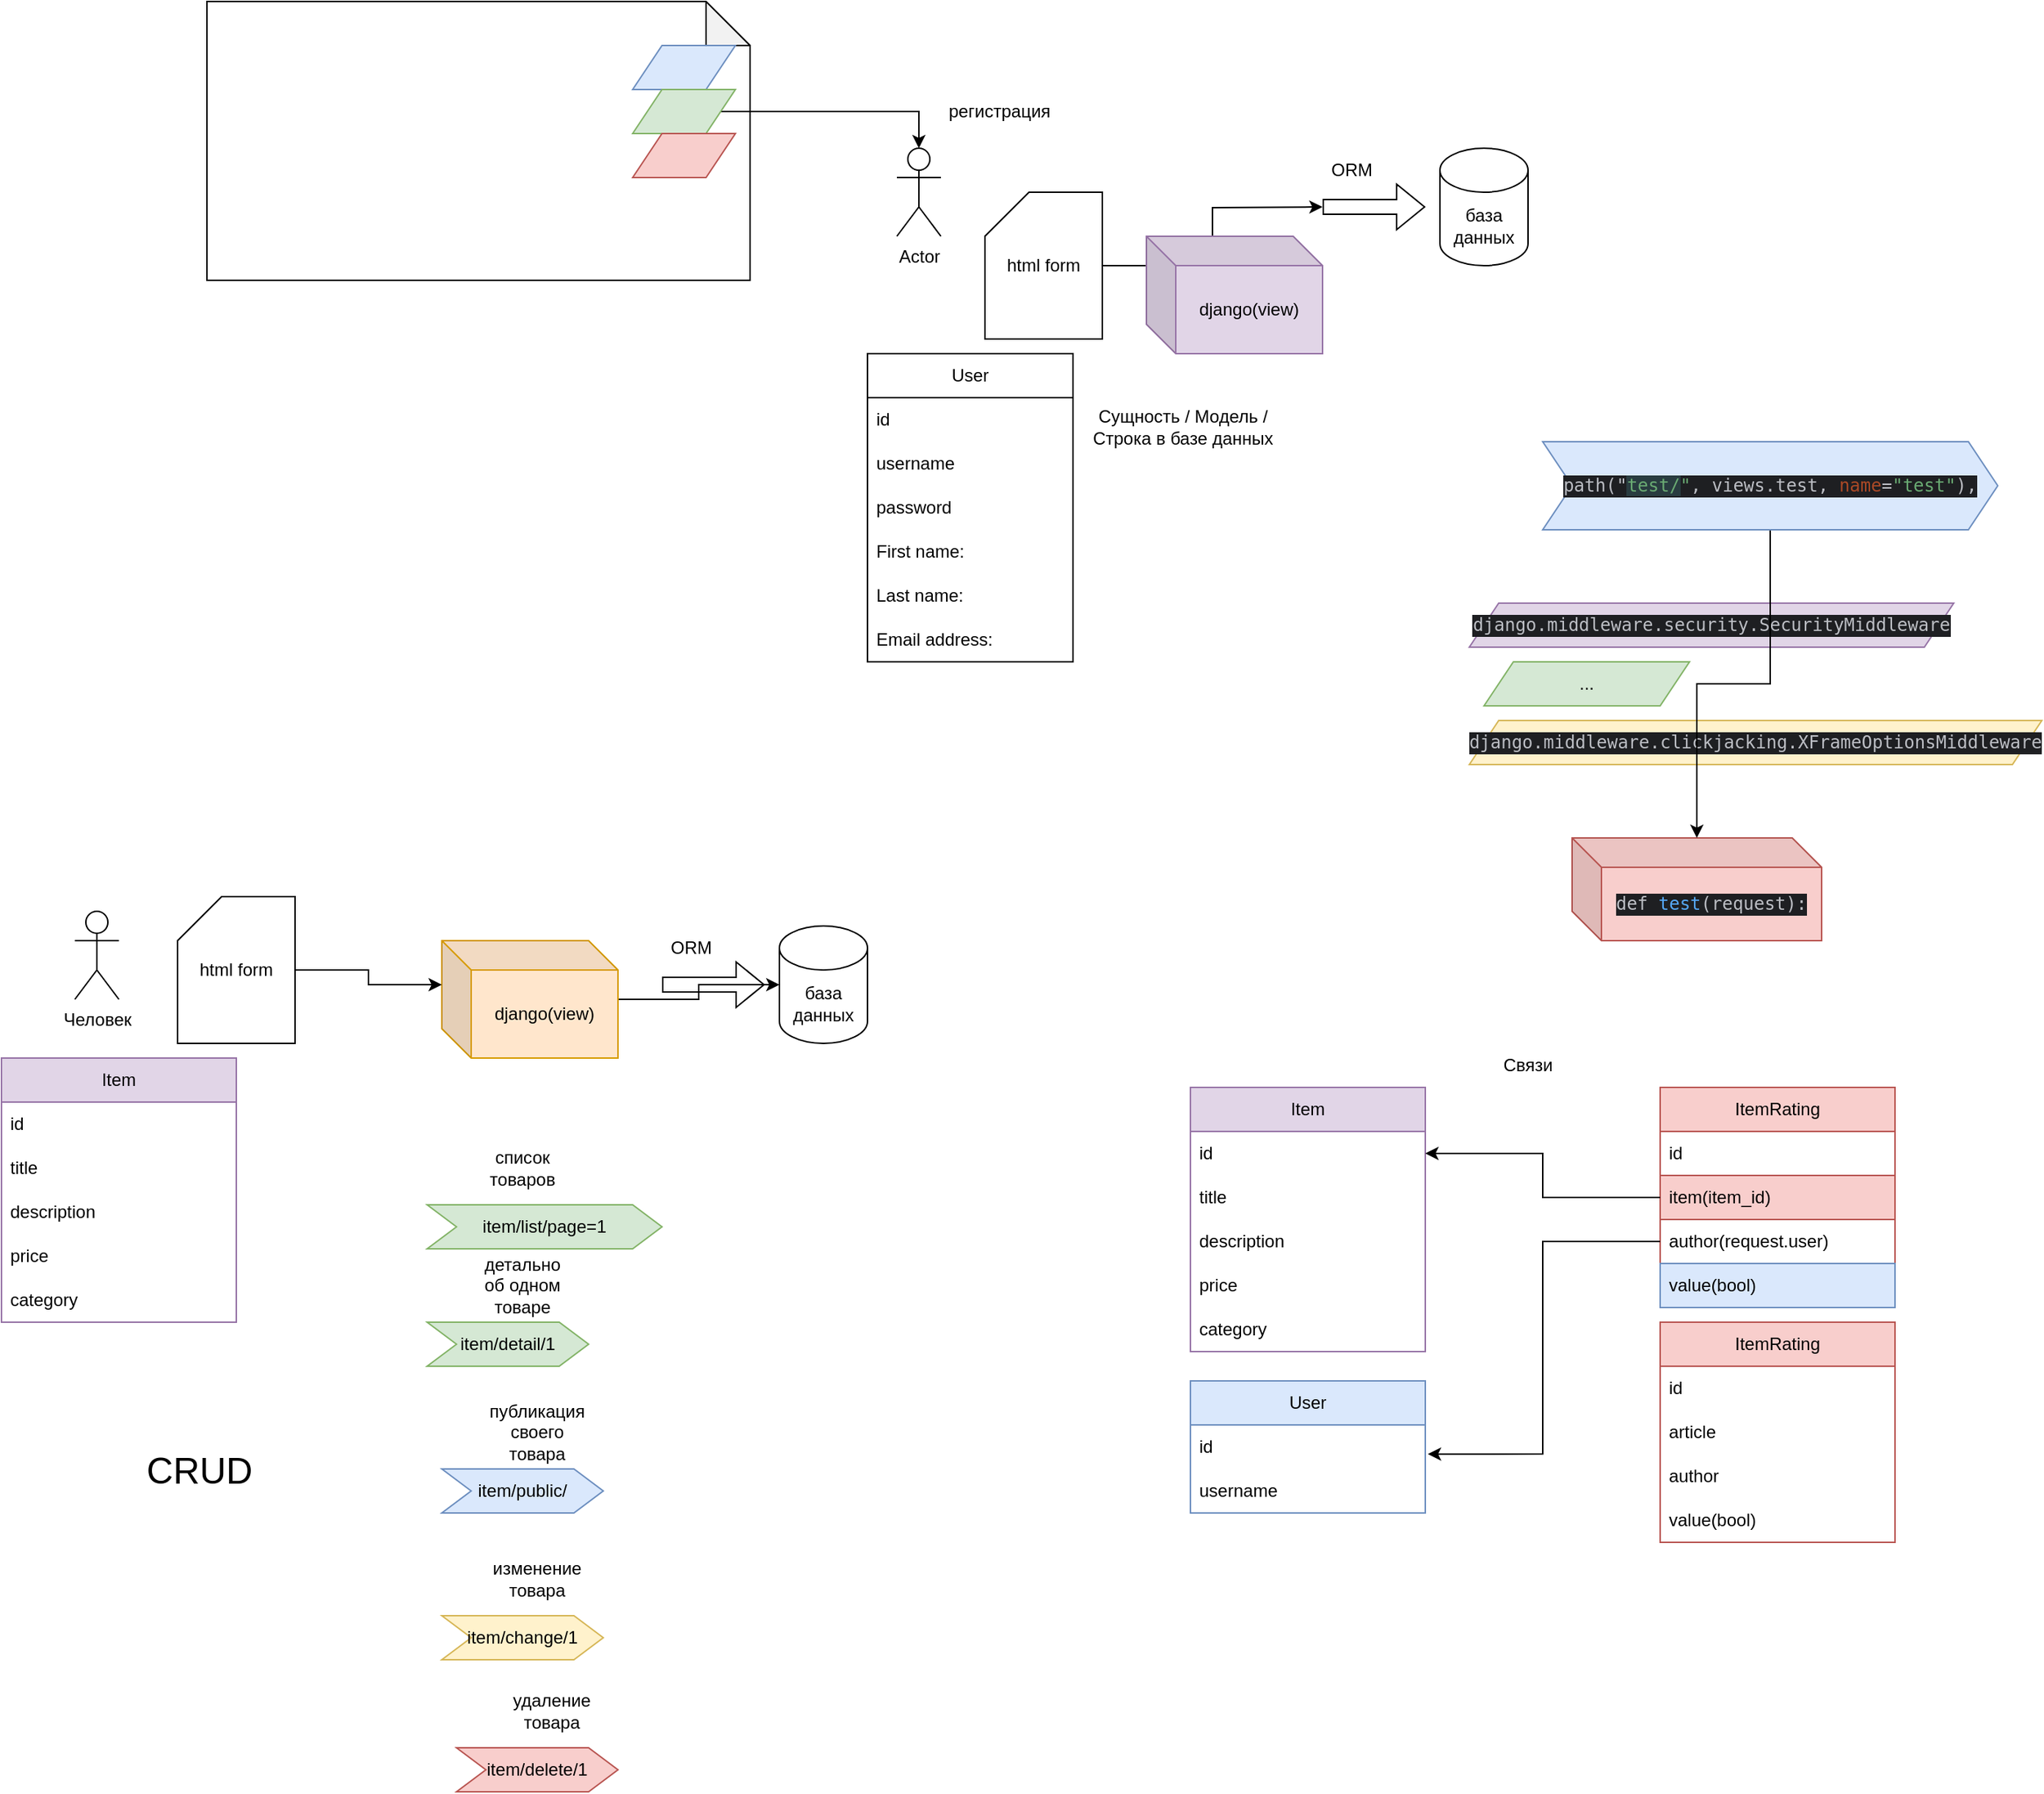 <mxfile version="22.1.18" type="device">
  <diagram name="Page-1" id="q2rL_VKyclA_JpW7a91s">
    <mxGraphModel dx="549" dy="308" grid="1" gridSize="10" guides="1" tooltips="1" connect="1" arrows="1" fold="1" page="1" pageScale="1" pageWidth="850" pageHeight="1100" math="0" shadow="0">
      <root>
        <mxCell id="0" />
        <mxCell id="1" parent="0" />
        <mxCell id="6tnuCzHY1u2nvvSiSaDE-1" value="" style="shape=note;whiteSpace=wrap;html=1;backgroundOutline=1;darkOpacity=0.05;" parent="1" vertex="1">
          <mxGeometry x="210" y="140" width="370" height="190" as="geometry" />
        </mxCell>
        <mxCell id="6tnuCzHY1u2nvvSiSaDE-2" value="" style="shape=parallelogram;perimeter=parallelogramPerimeter;whiteSpace=wrap;html=1;fixedSize=1;fillColor=#dae8fc;strokeColor=#6c8ebf;" parent="1" vertex="1">
          <mxGeometry x="500" y="170" width="70" height="30" as="geometry" />
        </mxCell>
        <mxCell id="6tnuCzHY1u2nvvSiSaDE-6" style="edgeStyle=orthogonalEdgeStyle;rounded=0;orthogonalLoop=1;jettySize=auto;html=1;" parent="1" source="6tnuCzHY1u2nvvSiSaDE-3" target="6tnuCzHY1u2nvvSiSaDE-5" edge="1">
          <mxGeometry relative="1" as="geometry" />
        </mxCell>
        <mxCell id="6tnuCzHY1u2nvvSiSaDE-3" value="" style="shape=parallelogram;perimeter=parallelogramPerimeter;whiteSpace=wrap;html=1;fixedSize=1;fillColor=#d5e8d4;strokeColor=#82b366;" parent="1" vertex="1">
          <mxGeometry x="500" y="200" width="70" height="30" as="geometry" />
        </mxCell>
        <mxCell id="6tnuCzHY1u2nvvSiSaDE-4" value="" style="shape=parallelogram;perimeter=parallelogramPerimeter;whiteSpace=wrap;html=1;fixedSize=1;fillColor=#f8cecc;strokeColor=#b85450;" parent="1" vertex="1">
          <mxGeometry x="500" y="230" width="70" height="30" as="geometry" />
        </mxCell>
        <mxCell id="6tnuCzHY1u2nvvSiSaDE-5" value="Actor" style="shape=umlActor;verticalLabelPosition=bottom;verticalAlign=top;html=1;outlineConnect=0;" parent="1" vertex="1">
          <mxGeometry x="680" y="240" width="30" height="60" as="geometry" />
        </mxCell>
        <mxCell id="6tnuCzHY1u2nvvSiSaDE-7" value="регистрация" style="text;html=1;strokeColor=none;fillColor=none;align=center;verticalAlign=middle;whiteSpace=wrap;rounded=0;" parent="1" vertex="1">
          <mxGeometry x="700" y="200" width="100" height="30" as="geometry" />
        </mxCell>
        <mxCell id="6tnuCzHY1u2nvvSiSaDE-8" value="база данных" style="shape=cylinder3;whiteSpace=wrap;html=1;boundedLbl=1;backgroundOutline=1;size=15;" parent="1" vertex="1">
          <mxGeometry x="1050" y="240" width="60" height="80" as="geometry" />
        </mxCell>
        <mxCell id="6tnuCzHY1u2nvvSiSaDE-9" value="" style="shape=flexArrow;endArrow=classic;html=1;rounded=0;" parent="1" edge="1">
          <mxGeometry width="50" height="50" relative="1" as="geometry">
            <mxPoint x="970" y="280" as="sourcePoint" />
            <mxPoint x="1040" y="280" as="targetPoint" />
          </mxGeometry>
        </mxCell>
        <mxCell id="6tnuCzHY1u2nvvSiSaDE-10" value="ORM" style="text;html=1;strokeColor=none;fillColor=none;align=center;verticalAlign=middle;whiteSpace=wrap;rounded=0;" parent="1" vertex="1">
          <mxGeometry x="960" y="240" width="60" height="30" as="geometry" />
        </mxCell>
        <mxCell id="6tnuCzHY1u2nvvSiSaDE-21" style="edgeStyle=orthogonalEdgeStyle;rounded=0;orthogonalLoop=1;jettySize=auto;html=1;" parent="1" source="6tnuCzHY1u2nvvSiSaDE-11" edge="1">
          <mxGeometry relative="1" as="geometry">
            <mxPoint x="970" y="280" as="targetPoint" />
          </mxGeometry>
        </mxCell>
        <mxCell id="6tnuCzHY1u2nvvSiSaDE-11" value="html form" style="shape=card;whiteSpace=wrap;html=1;" parent="1" vertex="1">
          <mxGeometry x="740" y="270" width="80" height="100" as="geometry" />
        </mxCell>
        <mxCell id="6tnuCzHY1u2nvvSiSaDE-12" value="User" style="swimlane;fontStyle=0;childLayout=stackLayout;horizontal=1;startSize=30;horizontalStack=0;resizeParent=1;resizeParentMax=0;resizeLast=0;collapsible=1;marginBottom=0;whiteSpace=wrap;html=1;" parent="1" vertex="1">
          <mxGeometry x="660" y="380" width="140" height="210" as="geometry" />
        </mxCell>
        <mxCell id="6tnuCzHY1u2nvvSiSaDE-13" value="id" style="text;strokeColor=none;fillColor=none;align=left;verticalAlign=middle;spacingLeft=4;spacingRight=4;overflow=hidden;points=[[0,0.5],[1,0.5]];portConstraint=eastwest;rotatable=0;whiteSpace=wrap;html=1;" parent="6tnuCzHY1u2nvvSiSaDE-12" vertex="1">
          <mxGeometry y="30" width="140" height="30" as="geometry" />
        </mxCell>
        <mxCell id="6tnuCzHY1u2nvvSiSaDE-14" value="username" style="text;strokeColor=none;fillColor=none;align=left;verticalAlign=middle;spacingLeft=4;spacingRight=4;overflow=hidden;points=[[0,0.5],[1,0.5]];portConstraint=eastwest;rotatable=0;whiteSpace=wrap;html=1;" parent="6tnuCzHY1u2nvvSiSaDE-12" vertex="1">
          <mxGeometry y="60" width="140" height="30" as="geometry" />
        </mxCell>
        <mxCell id="6tnuCzHY1u2nvvSiSaDE-15" value="password" style="text;strokeColor=none;fillColor=none;align=left;verticalAlign=middle;spacingLeft=4;spacingRight=4;overflow=hidden;points=[[0,0.5],[1,0.5]];portConstraint=eastwest;rotatable=0;whiteSpace=wrap;html=1;" parent="6tnuCzHY1u2nvvSiSaDE-12" vertex="1">
          <mxGeometry y="90" width="140" height="30" as="geometry" />
        </mxCell>
        <mxCell id="6tnuCzHY1u2nvvSiSaDE-17" value="First name:" style="text;strokeColor=none;fillColor=none;align=left;verticalAlign=middle;spacingLeft=4;spacingRight=4;overflow=hidden;points=[[0,0.5],[1,0.5]];portConstraint=eastwest;rotatable=0;whiteSpace=wrap;html=1;" parent="6tnuCzHY1u2nvvSiSaDE-12" vertex="1">
          <mxGeometry y="120" width="140" height="30" as="geometry" />
        </mxCell>
        <mxCell id="6tnuCzHY1u2nvvSiSaDE-18" value="Last name:" style="text;strokeColor=none;fillColor=none;align=left;verticalAlign=middle;spacingLeft=4;spacingRight=4;overflow=hidden;points=[[0,0.5],[1,0.5]];portConstraint=eastwest;rotatable=0;whiteSpace=wrap;html=1;" parent="6tnuCzHY1u2nvvSiSaDE-12" vertex="1">
          <mxGeometry y="150" width="140" height="30" as="geometry" />
        </mxCell>
        <mxCell id="6tnuCzHY1u2nvvSiSaDE-19" value="Email address:" style="text;strokeColor=none;fillColor=none;align=left;verticalAlign=middle;spacingLeft=4;spacingRight=4;overflow=hidden;points=[[0,0.5],[1,0.5]];portConstraint=eastwest;rotatable=0;whiteSpace=wrap;html=1;" parent="6tnuCzHY1u2nvvSiSaDE-12" vertex="1">
          <mxGeometry y="180" width="140" height="30" as="geometry" />
        </mxCell>
        <mxCell id="6tnuCzHY1u2nvvSiSaDE-20" value="Сущность / Модель / Строка в базе данных" style="text;html=1;strokeColor=none;fillColor=none;align=center;verticalAlign=middle;whiteSpace=wrap;rounded=0;" parent="1" vertex="1">
          <mxGeometry x="810" y="410" width="130" height="40" as="geometry" />
        </mxCell>
        <mxCell id="6tnuCzHY1u2nvvSiSaDE-22" value="django(view)" style="shape=cube;whiteSpace=wrap;html=1;boundedLbl=1;backgroundOutline=1;darkOpacity=0.05;darkOpacity2=0.1;fillColor=#e1d5e7;strokeColor=#9673a6;" parent="1" vertex="1">
          <mxGeometry x="850" y="300" width="120" height="80" as="geometry" />
        </mxCell>
        <mxCell id="6tnuCzHY1u2nvvSiSaDE-23" value="Человек" style="shape=umlActor;verticalLabelPosition=bottom;verticalAlign=top;html=1;outlineConnect=0;" parent="1" vertex="1">
          <mxGeometry x="120" y="760" width="30" height="60" as="geometry" />
        </mxCell>
        <mxCell id="6tnuCzHY1u2nvvSiSaDE-24" value="html form" style="shape=card;whiteSpace=wrap;html=1;" parent="1" vertex="1">
          <mxGeometry x="190" y="750" width="80" height="100" as="geometry" />
        </mxCell>
        <mxCell id="6tnuCzHY1u2nvvSiSaDE-25" value="Item" style="swimlane;fontStyle=0;childLayout=stackLayout;horizontal=1;startSize=30;horizontalStack=0;resizeParent=1;resizeParentMax=0;resizeLast=0;collapsible=1;marginBottom=0;whiteSpace=wrap;html=1;fillColor=#e1d5e7;strokeColor=#9673a6;" parent="1" vertex="1">
          <mxGeometry x="70" y="860" width="160" height="180" as="geometry" />
        </mxCell>
        <mxCell id="6tnuCzHY1u2nvvSiSaDE-26" value="id" style="text;strokeColor=none;fillColor=none;align=left;verticalAlign=middle;spacingLeft=4;spacingRight=4;overflow=hidden;points=[[0,0.5],[1,0.5]];portConstraint=eastwest;rotatable=0;whiteSpace=wrap;html=1;" parent="6tnuCzHY1u2nvvSiSaDE-25" vertex="1">
          <mxGeometry y="30" width="160" height="30" as="geometry" />
        </mxCell>
        <mxCell id="6tnuCzHY1u2nvvSiSaDE-27" value="title" style="text;strokeColor=none;fillColor=none;align=left;verticalAlign=middle;spacingLeft=4;spacingRight=4;overflow=hidden;points=[[0,0.5],[1,0.5]];portConstraint=eastwest;rotatable=0;whiteSpace=wrap;html=1;" parent="6tnuCzHY1u2nvvSiSaDE-25" vertex="1">
          <mxGeometry y="60" width="160" height="30" as="geometry" />
        </mxCell>
        <mxCell id="6tnuCzHY1u2nvvSiSaDE-28" value="description" style="text;strokeColor=none;fillColor=none;align=left;verticalAlign=middle;spacingLeft=4;spacingRight=4;overflow=hidden;points=[[0,0.5],[1,0.5]];portConstraint=eastwest;rotatable=0;whiteSpace=wrap;html=1;" parent="6tnuCzHY1u2nvvSiSaDE-25" vertex="1">
          <mxGeometry y="90" width="160" height="30" as="geometry" />
        </mxCell>
        <mxCell id="6tnuCzHY1u2nvvSiSaDE-29" value="price" style="text;strokeColor=none;fillColor=none;align=left;verticalAlign=middle;spacingLeft=4;spacingRight=4;overflow=hidden;points=[[0,0.5],[1,0.5]];portConstraint=eastwest;rotatable=0;whiteSpace=wrap;html=1;" parent="6tnuCzHY1u2nvvSiSaDE-25" vertex="1">
          <mxGeometry y="120" width="160" height="30" as="geometry" />
        </mxCell>
        <mxCell id="6tnuCzHY1u2nvvSiSaDE-30" value="category" style="text;strokeColor=none;fillColor=none;align=left;verticalAlign=middle;spacingLeft=4;spacingRight=4;overflow=hidden;points=[[0,0.5],[1,0.5]];portConstraint=eastwest;rotatable=0;whiteSpace=wrap;html=1;" parent="6tnuCzHY1u2nvvSiSaDE-25" vertex="1">
          <mxGeometry y="150" width="160" height="30" as="geometry" />
        </mxCell>
        <mxCell id="6tnuCzHY1u2nvvSiSaDE-32" value="item/list/page=1" style="shape=step;perimeter=stepPerimeter;whiteSpace=wrap;html=1;fixedSize=1;fillColor=#d5e8d4;strokeColor=#82b366;" parent="1" vertex="1">
          <mxGeometry x="360" y="960" width="160" height="30" as="geometry" />
        </mxCell>
        <mxCell id="6tnuCzHY1u2nvvSiSaDE-33" value="item/detail/1" style="shape=step;perimeter=stepPerimeter;whiteSpace=wrap;html=1;fixedSize=1;fillColor=#d5e8d4;strokeColor=#82b366;" parent="1" vertex="1">
          <mxGeometry x="360" y="1040" width="110" height="30" as="geometry" />
        </mxCell>
        <mxCell id="6tnuCzHY1u2nvvSiSaDE-34" value="список товаров" style="text;html=1;strokeColor=none;fillColor=none;align=center;verticalAlign=middle;whiteSpace=wrap;rounded=0;" parent="1" vertex="1">
          <mxGeometry x="395" y="920" width="60" height="30" as="geometry" />
        </mxCell>
        <mxCell id="6tnuCzHY1u2nvvSiSaDE-35" value="детально об одном товаре" style="text;html=1;strokeColor=none;fillColor=none;align=center;verticalAlign=middle;whiteSpace=wrap;rounded=0;" parent="1" vertex="1">
          <mxGeometry x="395" y="1000" width="60" height="30" as="geometry" />
        </mxCell>
        <mxCell id="6tnuCzHY1u2nvvSiSaDE-36" value="item/public/" style="shape=step;perimeter=stepPerimeter;whiteSpace=wrap;html=1;fixedSize=1;fillColor=#dae8fc;strokeColor=#6c8ebf;" parent="1" vertex="1">
          <mxGeometry x="370" y="1140" width="110" height="30" as="geometry" />
        </mxCell>
        <mxCell id="6tnuCzHY1u2nvvSiSaDE-37" value="публикация своего товара" style="text;html=1;strokeColor=none;fillColor=none;align=center;verticalAlign=middle;whiteSpace=wrap;rounded=0;" parent="1" vertex="1">
          <mxGeometry x="405" y="1100" width="60" height="30" as="geometry" />
        </mxCell>
        <mxCell id="6tnuCzHY1u2nvvSiSaDE-38" value="item/change/1" style="shape=step;perimeter=stepPerimeter;whiteSpace=wrap;html=1;fixedSize=1;fillColor=#fff2cc;strokeColor=#d6b656;" parent="1" vertex="1">
          <mxGeometry x="370" y="1240" width="110" height="30" as="geometry" />
        </mxCell>
        <mxCell id="6tnuCzHY1u2nvvSiSaDE-39" value="изменение товара" style="text;html=1;strokeColor=none;fillColor=none;align=center;verticalAlign=middle;whiteSpace=wrap;rounded=0;" parent="1" vertex="1">
          <mxGeometry x="405" y="1200" width="60" height="30" as="geometry" />
        </mxCell>
        <mxCell id="6tnuCzHY1u2nvvSiSaDE-40" value="item/delete/1" style="shape=step;perimeter=stepPerimeter;whiteSpace=wrap;html=1;fixedSize=1;fillColor=#f8cecc;strokeColor=#b85450;" parent="1" vertex="1">
          <mxGeometry x="380" y="1330" width="110" height="30" as="geometry" />
        </mxCell>
        <mxCell id="6tnuCzHY1u2nvvSiSaDE-41" value="удаление товара" style="text;html=1;strokeColor=none;fillColor=none;align=center;verticalAlign=middle;whiteSpace=wrap;rounded=0;" parent="1" vertex="1">
          <mxGeometry x="415" y="1290" width="60" height="30" as="geometry" />
        </mxCell>
        <mxCell id="6tnuCzHY1u2nvvSiSaDE-42" value="&lt;span style=&quot;font-size: 25px;&quot;&gt;CRUD&lt;/span&gt;" style="text;html=1;strokeColor=none;fillColor=none;align=center;verticalAlign=middle;whiteSpace=wrap;rounded=0;" parent="1" vertex="1">
          <mxGeometry x="160" y="1120" width="90" height="40" as="geometry" />
        </mxCell>
        <mxCell id="6tnuCzHY1u2nvvSiSaDE-43" value="база данных" style="shape=cylinder3;whiteSpace=wrap;html=1;boundedLbl=1;backgroundOutline=1;size=15;" parent="1" vertex="1">
          <mxGeometry x="600" y="770" width="60" height="80" as="geometry" />
        </mxCell>
        <mxCell id="6tnuCzHY1u2nvvSiSaDE-46" style="edgeStyle=orthogonalEdgeStyle;rounded=0;orthogonalLoop=1;jettySize=auto;html=1;" parent="1" source="6tnuCzHY1u2nvvSiSaDE-44" target="6tnuCzHY1u2nvvSiSaDE-43" edge="1">
          <mxGeometry relative="1" as="geometry" />
        </mxCell>
        <mxCell id="6tnuCzHY1u2nvvSiSaDE-44" value="django(view)" style="shape=cube;whiteSpace=wrap;html=1;boundedLbl=1;backgroundOutline=1;darkOpacity=0.05;darkOpacity2=0.1;fillColor=#ffe6cc;strokeColor=#d79b00;" parent="1" vertex="1">
          <mxGeometry x="370" y="780" width="120" height="80" as="geometry" />
        </mxCell>
        <mxCell id="6tnuCzHY1u2nvvSiSaDE-45" style="edgeStyle=orthogonalEdgeStyle;rounded=0;orthogonalLoop=1;jettySize=auto;html=1;entryX=0;entryY=0;entryDx=0;entryDy=30;entryPerimeter=0;" parent="1" source="6tnuCzHY1u2nvvSiSaDE-24" target="6tnuCzHY1u2nvvSiSaDE-44" edge="1">
          <mxGeometry relative="1" as="geometry" />
        </mxCell>
        <mxCell id="6tnuCzHY1u2nvvSiSaDE-47" value="" style="shape=flexArrow;endArrow=classic;html=1;rounded=0;" parent="1" edge="1">
          <mxGeometry width="50" height="50" relative="1" as="geometry">
            <mxPoint x="520" y="810.0" as="sourcePoint" />
            <mxPoint x="590" y="810.0" as="targetPoint" />
          </mxGeometry>
        </mxCell>
        <mxCell id="6tnuCzHY1u2nvvSiSaDE-48" value="ORM" style="text;html=1;strokeColor=none;fillColor=none;align=center;verticalAlign=middle;whiteSpace=wrap;rounded=0;" parent="1" vertex="1">
          <mxGeometry x="510" y="770.0" width="60" height="30" as="geometry" />
        </mxCell>
        <mxCell id="xW_o7UDnN0EhlQ_JEsIn-1" value="Item" style="swimlane;fontStyle=0;childLayout=stackLayout;horizontal=1;startSize=30;horizontalStack=0;resizeParent=1;resizeParentMax=0;resizeLast=0;collapsible=1;marginBottom=0;whiteSpace=wrap;html=1;fillColor=#e1d5e7;strokeColor=#9673a6;" parent="1" vertex="1">
          <mxGeometry x="880" y="880" width="160" height="180" as="geometry" />
        </mxCell>
        <mxCell id="xW_o7UDnN0EhlQ_JEsIn-2" value="id" style="text;strokeColor=none;fillColor=none;align=left;verticalAlign=middle;spacingLeft=4;spacingRight=4;overflow=hidden;points=[[0,0.5],[1,0.5]];portConstraint=eastwest;rotatable=0;whiteSpace=wrap;html=1;" parent="xW_o7UDnN0EhlQ_JEsIn-1" vertex="1">
          <mxGeometry y="30" width="160" height="30" as="geometry" />
        </mxCell>
        <mxCell id="xW_o7UDnN0EhlQ_JEsIn-3" value="title" style="text;strokeColor=none;fillColor=none;align=left;verticalAlign=middle;spacingLeft=4;spacingRight=4;overflow=hidden;points=[[0,0.5],[1,0.5]];portConstraint=eastwest;rotatable=0;whiteSpace=wrap;html=1;" parent="xW_o7UDnN0EhlQ_JEsIn-1" vertex="1">
          <mxGeometry y="60" width="160" height="30" as="geometry" />
        </mxCell>
        <mxCell id="xW_o7UDnN0EhlQ_JEsIn-4" value="description" style="text;strokeColor=none;fillColor=none;align=left;verticalAlign=middle;spacingLeft=4;spacingRight=4;overflow=hidden;points=[[0,0.5],[1,0.5]];portConstraint=eastwest;rotatable=0;whiteSpace=wrap;html=1;" parent="xW_o7UDnN0EhlQ_JEsIn-1" vertex="1">
          <mxGeometry y="90" width="160" height="30" as="geometry" />
        </mxCell>
        <mxCell id="xW_o7UDnN0EhlQ_JEsIn-5" value="price" style="text;strokeColor=none;fillColor=none;align=left;verticalAlign=middle;spacingLeft=4;spacingRight=4;overflow=hidden;points=[[0,0.5],[1,0.5]];portConstraint=eastwest;rotatable=0;whiteSpace=wrap;html=1;" parent="xW_o7UDnN0EhlQ_JEsIn-1" vertex="1">
          <mxGeometry y="120" width="160" height="30" as="geometry" />
        </mxCell>
        <mxCell id="xW_o7UDnN0EhlQ_JEsIn-6" value="category" style="text;strokeColor=none;fillColor=none;align=left;verticalAlign=middle;spacingLeft=4;spacingRight=4;overflow=hidden;points=[[0,0.5],[1,0.5]];portConstraint=eastwest;rotatable=0;whiteSpace=wrap;html=1;" parent="xW_o7UDnN0EhlQ_JEsIn-1" vertex="1">
          <mxGeometry y="150" width="160" height="30" as="geometry" />
        </mxCell>
        <mxCell id="xW_o7UDnN0EhlQ_JEsIn-7" value="ItemRating" style="swimlane;fontStyle=0;childLayout=stackLayout;horizontal=1;startSize=30;horizontalStack=0;resizeParent=1;resizeParentMax=0;resizeLast=0;collapsible=1;marginBottom=0;whiteSpace=wrap;html=1;fillColor=#f8cecc;strokeColor=#b85450;" parent="1" vertex="1">
          <mxGeometry x="1200" y="880" width="160" height="150" as="geometry" />
        </mxCell>
        <mxCell id="xW_o7UDnN0EhlQ_JEsIn-8" value="id" style="text;strokeColor=none;fillColor=none;align=left;verticalAlign=middle;spacingLeft=4;spacingRight=4;overflow=hidden;points=[[0,0.5],[1,0.5]];portConstraint=eastwest;rotatable=0;whiteSpace=wrap;html=1;" parent="xW_o7UDnN0EhlQ_JEsIn-7" vertex="1">
          <mxGeometry y="30" width="160" height="30" as="geometry" />
        </mxCell>
        <mxCell id="xW_o7UDnN0EhlQ_JEsIn-9" value="item(item_id)" style="text;strokeColor=#b85450;fillColor=#f8cecc;align=left;verticalAlign=middle;spacingLeft=4;spacingRight=4;overflow=hidden;points=[[0,0.5],[1,0.5]];portConstraint=eastwest;rotatable=0;whiteSpace=wrap;html=1;" parent="xW_o7UDnN0EhlQ_JEsIn-7" vertex="1">
          <mxGeometry y="60" width="160" height="30" as="geometry" />
        </mxCell>
        <mxCell id="xW_o7UDnN0EhlQ_JEsIn-10" value="author(request.user)" style="text;strokeColor=none;fillColor=none;align=left;verticalAlign=middle;spacingLeft=4;spacingRight=4;overflow=hidden;points=[[0,0.5],[1,0.5]];portConstraint=eastwest;rotatable=0;whiteSpace=wrap;html=1;" parent="xW_o7UDnN0EhlQ_JEsIn-7" vertex="1">
          <mxGeometry y="90" width="160" height="30" as="geometry" />
        </mxCell>
        <mxCell id="xW_o7UDnN0EhlQ_JEsIn-11" value="value(bool)" style="text;strokeColor=#6c8ebf;fillColor=#dae8fc;align=left;verticalAlign=middle;spacingLeft=4;spacingRight=4;overflow=hidden;points=[[0,0.5],[1,0.5]];portConstraint=eastwest;rotatable=0;whiteSpace=wrap;html=1;" parent="xW_o7UDnN0EhlQ_JEsIn-7" vertex="1">
          <mxGeometry y="120" width="160" height="30" as="geometry" />
        </mxCell>
        <mxCell id="xW_o7UDnN0EhlQ_JEsIn-13" style="edgeStyle=orthogonalEdgeStyle;rounded=0;orthogonalLoop=1;jettySize=auto;html=1;entryX=1;entryY=0.5;entryDx=0;entryDy=0;" parent="1" source="xW_o7UDnN0EhlQ_JEsIn-9" target="xW_o7UDnN0EhlQ_JEsIn-2" edge="1">
          <mxGeometry relative="1" as="geometry" />
        </mxCell>
        <mxCell id="xW_o7UDnN0EhlQ_JEsIn-14" value="User" style="swimlane;fontStyle=0;childLayout=stackLayout;horizontal=1;startSize=30;horizontalStack=0;resizeParent=1;resizeParentMax=0;resizeLast=0;collapsible=1;marginBottom=0;whiteSpace=wrap;html=1;fillColor=#dae8fc;strokeColor=#6c8ebf;" parent="1" vertex="1">
          <mxGeometry x="880" y="1080" width="160" height="90" as="geometry" />
        </mxCell>
        <mxCell id="xW_o7UDnN0EhlQ_JEsIn-15" value="id" style="text;strokeColor=none;fillColor=none;align=left;verticalAlign=middle;spacingLeft=4;spacingRight=4;overflow=hidden;points=[[0,0.5],[1,0.5]];portConstraint=eastwest;rotatable=0;whiteSpace=wrap;html=1;" parent="xW_o7UDnN0EhlQ_JEsIn-14" vertex="1">
          <mxGeometry y="30" width="160" height="30" as="geometry" />
        </mxCell>
        <mxCell id="xW_o7UDnN0EhlQ_JEsIn-16" value="username" style="text;strokeColor=none;fillColor=none;align=left;verticalAlign=middle;spacingLeft=4;spacingRight=4;overflow=hidden;points=[[0,0.5],[1,0.5]];portConstraint=eastwest;rotatable=0;whiteSpace=wrap;html=1;" parent="xW_o7UDnN0EhlQ_JEsIn-14" vertex="1">
          <mxGeometry y="60" width="160" height="30" as="geometry" />
        </mxCell>
        <mxCell id="xW_o7UDnN0EhlQ_JEsIn-20" style="edgeStyle=orthogonalEdgeStyle;rounded=0;orthogonalLoop=1;jettySize=auto;html=1;entryX=1.011;entryY=0.661;entryDx=0;entryDy=0;entryPerimeter=0;" parent="1" source="xW_o7UDnN0EhlQ_JEsIn-10" target="xW_o7UDnN0EhlQ_JEsIn-15" edge="1">
          <mxGeometry relative="1" as="geometry" />
        </mxCell>
        <mxCell id="xW_o7UDnN0EhlQ_JEsIn-27" value="ItemRating" style="swimlane;fontStyle=0;childLayout=stackLayout;horizontal=1;startSize=30;horizontalStack=0;resizeParent=1;resizeParentMax=0;resizeLast=0;collapsible=1;marginBottom=0;whiteSpace=wrap;html=1;fillColor=#f8cecc;strokeColor=#b85450;" parent="1" vertex="1">
          <mxGeometry x="1200" y="1040" width="160" height="150" as="geometry" />
        </mxCell>
        <mxCell id="xW_o7UDnN0EhlQ_JEsIn-28" value="id" style="text;strokeColor=none;fillColor=none;align=left;verticalAlign=middle;spacingLeft=4;spacingRight=4;overflow=hidden;points=[[0,0.5],[1,0.5]];portConstraint=eastwest;rotatable=0;whiteSpace=wrap;html=1;" parent="xW_o7UDnN0EhlQ_JEsIn-27" vertex="1">
          <mxGeometry y="30" width="160" height="30" as="geometry" />
        </mxCell>
        <mxCell id="xW_o7UDnN0EhlQ_JEsIn-29" value="article" style="text;strokeColor=none;fillColor=none;align=left;verticalAlign=middle;spacingLeft=4;spacingRight=4;overflow=hidden;points=[[0,0.5],[1,0.5]];portConstraint=eastwest;rotatable=0;whiteSpace=wrap;html=1;" parent="xW_o7UDnN0EhlQ_JEsIn-27" vertex="1">
          <mxGeometry y="60" width="160" height="30" as="geometry" />
        </mxCell>
        <mxCell id="xW_o7UDnN0EhlQ_JEsIn-30" value="author" style="text;strokeColor=none;fillColor=none;align=left;verticalAlign=middle;spacingLeft=4;spacingRight=4;overflow=hidden;points=[[0,0.5],[1,0.5]];portConstraint=eastwest;rotatable=0;whiteSpace=wrap;html=1;" parent="xW_o7UDnN0EhlQ_JEsIn-27" vertex="1">
          <mxGeometry y="90" width="160" height="30" as="geometry" />
        </mxCell>
        <mxCell id="xW_o7UDnN0EhlQ_JEsIn-31" value="value(bool)" style="text;strokeColor=none;fillColor=none;align=left;verticalAlign=middle;spacingLeft=4;spacingRight=4;overflow=hidden;points=[[0,0.5],[1,0.5]];portConstraint=eastwest;rotatable=0;whiteSpace=wrap;html=1;" parent="xW_o7UDnN0EhlQ_JEsIn-27" vertex="1">
          <mxGeometry y="120" width="160" height="30" as="geometry" />
        </mxCell>
        <mxCell id="xW_o7UDnN0EhlQ_JEsIn-32" value="Связи" style="text;html=1;strokeColor=none;fillColor=none;align=center;verticalAlign=middle;whiteSpace=wrap;rounded=0;" parent="1" vertex="1">
          <mxGeometry x="1080" y="850" width="60" height="30" as="geometry" />
        </mxCell>
        <mxCell id="vmLFZpmhNMiIunfOax3F-1" value="&lt;div style=&quot;background-color:#1e1f22;color:#bcbec4&quot;&gt;&lt;pre style=&quot;font-family:&#39;JetBrains Mono&#39;,monospace;font-size:26,3pt;&quot;&gt;django.middleware.security.SecurityMiddleware&lt;/pre&gt;&lt;/div&gt;" style="shape=parallelogram;perimeter=parallelogramPerimeter;whiteSpace=wrap;html=1;fixedSize=1;fillColor=#e1d5e7;strokeColor=#9673a6;" vertex="1" parent="1">
          <mxGeometry x="1070" y="550" width="330" height="30" as="geometry" />
        </mxCell>
        <mxCell id="vmLFZpmhNMiIunfOax3F-2" value="..." style="shape=parallelogram;perimeter=parallelogramPerimeter;whiteSpace=wrap;html=1;fixedSize=1;fillColor=#d5e8d4;strokeColor=#82b366;" vertex="1" parent="1">
          <mxGeometry x="1080" y="590" width="140" height="30" as="geometry" />
        </mxCell>
        <mxCell id="vmLFZpmhNMiIunfOax3F-3" value="&lt;div style=&quot;background-color:#1e1f22;color:#bcbec4&quot;&gt;&lt;pre style=&quot;font-family:&#39;JetBrains Mono&#39;,monospace;font-size:24,8pt;&quot;&gt;django.middleware.clickjacking.XFrameOptionsMiddleware&lt;/pre&gt;&lt;/div&gt;" style="shape=parallelogram;perimeter=parallelogramPerimeter;whiteSpace=wrap;html=1;fixedSize=1;fillColor=#fff2cc;strokeColor=#d6b656;" vertex="1" parent="1">
          <mxGeometry x="1070" y="630" width="390" height="30" as="geometry" />
        </mxCell>
        <mxCell id="vmLFZpmhNMiIunfOax3F-4" value="&lt;div style=&quot;background-color:#1e1f22;color:#bcbec4&quot;&gt;&lt;pre style=&quot;font-family:&#39;JetBrains Mono&#39;,monospace;font-size:30,0pt;&quot;&gt;def &lt;span style=&quot;color:#56a8f5;&quot;&gt;test&lt;/span&gt;(request):&lt;/pre&gt;&lt;/div&gt;" style="shape=cube;whiteSpace=wrap;html=1;boundedLbl=1;backgroundOutline=1;darkOpacity=0.05;darkOpacity2=0.1;fillColor=#f8cecc;strokeColor=#b85450;" vertex="1" parent="1">
          <mxGeometry x="1140" y="710" width="170" height="70" as="geometry" />
        </mxCell>
        <mxCell id="vmLFZpmhNMiIunfOax3F-6" style="edgeStyle=orthogonalEdgeStyle;rounded=0;orthogonalLoop=1;jettySize=auto;html=1;" edge="1" parent="1" source="vmLFZpmhNMiIunfOax3F-5" target="vmLFZpmhNMiIunfOax3F-4">
          <mxGeometry relative="1" as="geometry" />
        </mxCell>
        <mxCell id="vmLFZpmhNMiIunfOax3F-5" value="&lt;div style=&quot;background-color:#1e1f22;color:#bcbec4&quot;&gt;&lt;pre style=&quot;font-family:&#39;JetBrains Mono&#39;,monospace;font-size:30,0pt;&quot;&gt;path(&quot;&lt;span style=&quot;color:#6aab73;background-color:#293c40;&quot;&gt;test/&lt;/span&gt;&lt;span style=&quot;color:#6aab73;&quot;&gt;&quot;&lt;/span&gt;, views.test, &lt;span style=&quot;color:#aa4926;&quot;&gt;name&lt;/span&gt;=&lt;span style=&quot;color:#6aab73;&quot;&gt;&quot;test&quot;&lt;/span&gt;),&lt;/pre&gt;&lt;/div&gt;" style="shape=step;perimeter=stepPerimeter;whiteSpace=wrap;html=1;fixedSize=1;fillColor=#dae8fc;strokeColor=#6c8ebf;" vertex="1" parent="1">
          <mxGeometry x="1120" y="440" width="310" height="60" as="geometry" />
        </mxCell>
      </root>
    </mxGraphModel>
  </diagram>
</mxfile>
